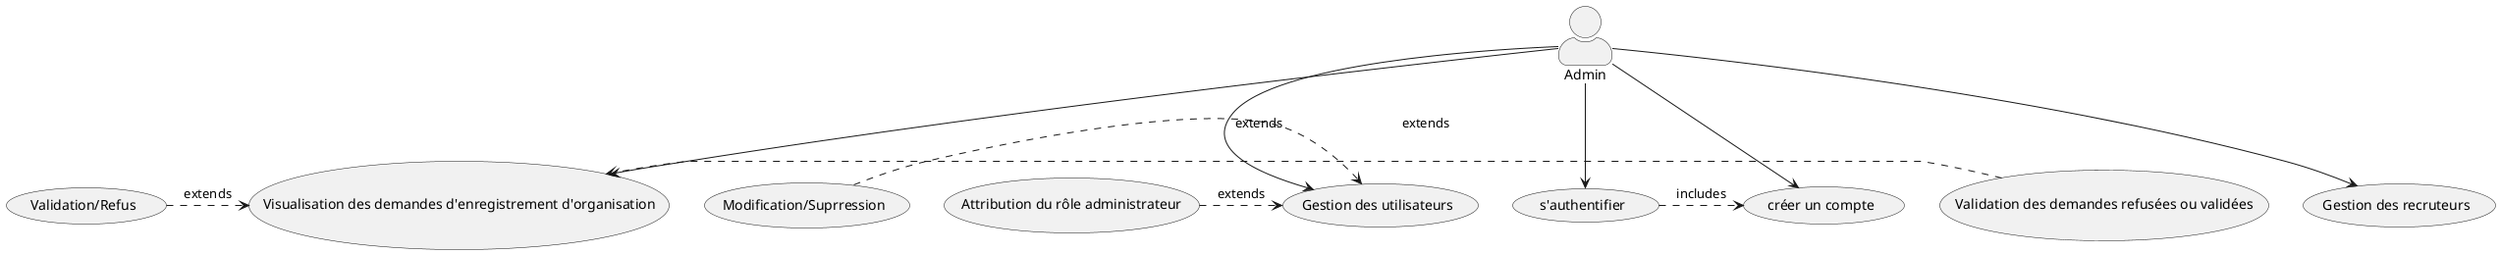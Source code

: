 @startuml Admin
skinparam actorStyle awesome
actor Admin as "Admin"


Admin --> (Visualisation des demandes d'enregistrement d'organisation)
(Validation/Refus) .> (Visualisation des demandes d'enregistrement d'organisation) : extends
(Validation des demandes refusées ou validées) .> (Visualisation des demandes d'enregistrement d'organisation) : extends

Admin --> (Gestion des utilisateurs)
(Modification/Suprression) .> (Gestion des utilisateurs) : extends
(Attribution du rôle administrateur) .> (Gestion des utilisateurs) : extends
Admin --> (Gestion des recruteurs)



Admin --> (créer un compte)
Admin --> (s'authentifier)
(s'authentifier) .> (créer un compte) : includes
@enduml
